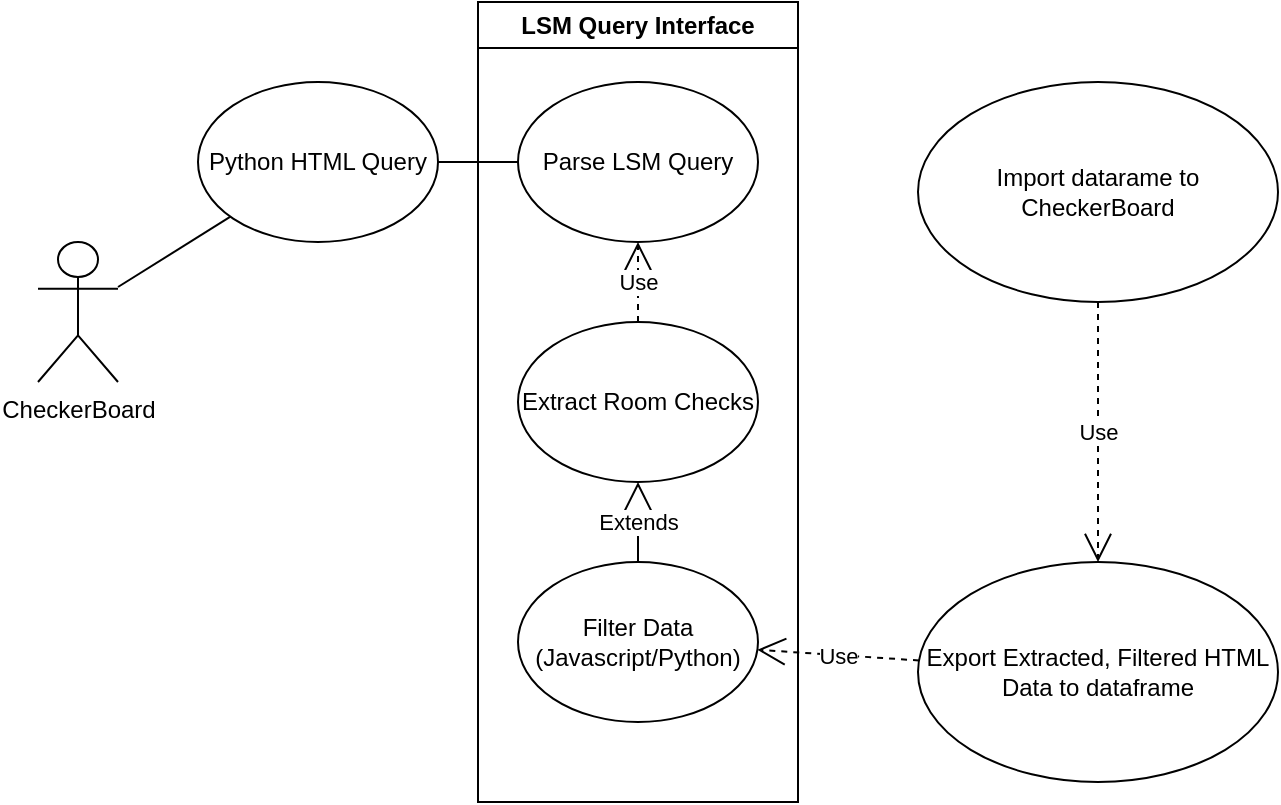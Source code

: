 <mxfile version="24.0.2" type="github">
  <diagram name="Page-1" id="pSpALJC5yVr0XKBFLPEH">
    <mxGraphModel dx="592" dy="837" grid="1" gridSize="10" guides="1" tooltips="1" connect="1" arrows="1" fold="1" page="1" pageScale="1" pageWidth="850" pageHeight="1100" math="0" shadow="0">
      <root>
        <mxCell id="0" />
        <mxCell id="1" parent="0" />
        <mxCell id="hucy-WEynXL1lDFWH9Ns-1" value="LSM Query Interface" style="swimlane;whiteSpace=wrap;html=1;" parent="1" vertex="1">
          <mxGeometry x="260" y="40" width="160" height="400" as="geometry" />
        </mxCell>
        <mxCell id="hucy-WEynXL1lDFWH9Ns-4" value="Parse LSM Query" style="ellipse;whiteSpace=wrap;html=1;" parent="hucy-WEynXL1lDFWH9Ns-1" vertex="1">
          <mxGeometry x="20" y="40" width="120" height="80" as="geometry" />
        </mxCell>
        <mxCell id="hucy-WEynXL1lDFWH9Ns-5" value="Extract Room Checks" style="ellipse;whiteSpace=wrap;html=1;" parent="hucy-WEynXL1lDFWH9Ns-1" vertex="1">
          <mxGeometry x="20" y="160" width="120" height="80" as="geometry" />
        </mxCell>
        <mxCell id="hucy-WEynXL1lDFWH9Ns-8" value="Filter Data (Javascript/Python)" style="ellipse;whiteSpace=wrap;html=1;" parent="hucy-WEynXL1lDFWH9Ns-1" vertex="1">
          <mxGeometry x="20" y="280" width="120" height="80" as="geometry" />
        </mxCell>
        <mxCell id="hucy-WEynXL1lDFWH9Ns-13" value="Use" style="endArrow=open;endSize=12;dashed=1;html=1;rounded=0;" parent="hucy-WEynXL1lDFWH9Ns-1" source="hucy-WEynXL1lDFWH9Ns-5" target="hucy-WEynXL1lDFWH9Ns-4" edge="1">
          <mxGeometry width="160" relative="1" as="geometry">
            <mxPoint x="80" y="340" as="sourcePoint" />
            <mxPoint x="240" y="340" as="targetPoint" />
          </mxGeometry>
        </mxCell>
        <mxCell id="hucy-WEynXL1lDFWH9Ns-14" value="Extends" style="endArrow=block;endSize=16;endFill=0;html=1;rounded=0;" parent="hucy-WEynXL1lDFWH9Ns-1" source="hucy-WEynXL1lDFWH9Ns-8" target="hucy-WEynXL1lDFWH9Ns-5" edge="1">
          <mxGeometry width="160" relative="1" as="geometry">
            <mxPoint x="80" y="340" as="sourcePoint" />
            <mxPoint x="240" y="340" as="targetPoint" />
          </mxGeometry>
        </mxCell>
        <mxCell id="hucy-WEynXL1lDFWH9Ns-2" value="CheckerBoard" style="shape=umlActor;verticalLabelPosition=bottom;verticalAlign=top;html=1;outlineConnect=0;" parent="1" vertex="1">
          <mxGeometry x="40" y="160" width="40" height="70" as="geometry" />
        </mxCell>
        <mxCell id="hucy-WEynXL1lDFWH9Ns-3" value="Python HTML Query" style="ellipse;whiteSpace=wrap;html=1;" parent="1" vertex="1">
          <mxGeometry x="120" y="80" width="120" height="80" as="geometry" />
        </mxCell>
        <mxCell id="hucy-WEynXL1lDFWH9Ns-6" value="" style="endArrow=none;html=1;rounded=0;" parent="1" source="hucy-WEynXL1lDFWH9Ns-2" target="hucy-WEynXL1lDFWH9Ns-3" edge="1">
          <mxGeometry width="50" height="50" relative="1" as="geometry">
            <mxPoint x="400" y="310" as="sourcePoint" />
            <mxPoint x="450" y="260" as="targetPoint" />
          </mxGeometry>
        </mxCell>
        <mxCell id="hucy-WEynXL1lDFWH9Ns-7" value="" style="endArrow=none;html=1;rounded=0;" parent="1" source="hucy-WEynXL1lDFWH9Ns-3" target="hucy-WEynXL1lDFWH9Ns-4" edge="1">
          <mxGeometry width="50" height="50" relative="1" as="geometry">
            <mxPoint x="320" y="310" as="sourcePoint" />
            <mxPoint x="370" y="260" as="targetPoint" />
          </mxGeometry>
        </mxCell>
        <mxCell id="hucy-WEynXL1lDFWH9Ns-9" value="Export Extracted, Filtered HTML Data to dataframe" style="ellipse;whiteSpace=wrap;html=1;" parent="1" vertex="1">
          <mxGeometry x="480" y="320" width="180" height="110" as="geometry" />
        </mxCell>
        <mxCell id="hucy-WEynXL1lDFWH9Ns-10" value="Import datarame to CheckerBoard" style="ellipse;whiteSpace=wrap;html=1;" parent="1" vertex="1">
          <mxGeometry x="480" y="80" width="180" height="110" as="geometry" />
        </mxCell>
        <mxCell id="hucy-WEynXL1lDFWH9Ns-15" value="Use" style="endArrow=open;endSize=12;dashed=1;html=1;rounded=0;" parent="1" source="hucy-WEynXL1lDFWH9Ns-9" target="hucy-WEynXL1lDFWH9Ns-8" edge="1">
          <mxGeometry width="160" relative="1" as="geometry">
            <mxPoint x="410" y="520" as="sourcePoint" />
            <mxPoint x="500" y="380" as="targetPoint" />
          </mxGeometry>
        </mxCell>
        <mxCell id="hucy-WEynXL1lDFWH9Ns-16" value="Use" style="endArrow=open;endSize=12;dashed=1;html=1;rounded=0;" parent="1" source="hucy-WEynXL1lDFWH9Ns-10" target="hucy-WEynXL1lDFWH9Ns-9" edge="1">
          <mxGeometry width="160" relative="1" as="geometry">
            <mxPoint x="340" y="380" as="sourcePoint" />
            <mxPoint x="500" y="380" as="targetPoint" />
          </mxGeometry>
        </mxCell>
      </root>
    </mxGraphModel>
  </diagram>
</mxfile>
